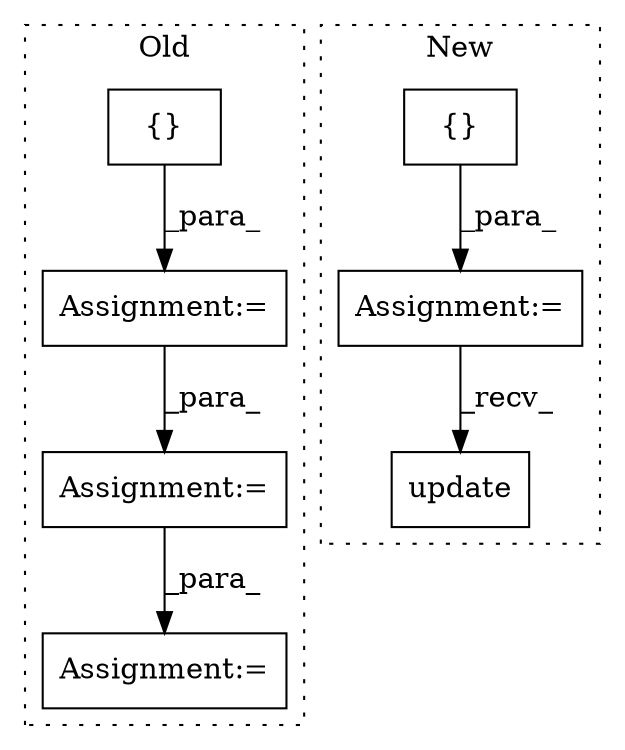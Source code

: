 digraph G {
subgraph cluster0 {
1 [label="{}" a="4" s="178,202" l="1,1" shape="box"];
3 [label="Assignment:=" a="7" s="359" l="54" shape="box"];
5 [label="Assignment:=" a="7" s="278" l="1" shape="box"];
6 [label="Assignment:=" a="7" s="165" l="1" shape="box"];
label = "Old";
style="dotted";
}
subgraph cluster1 {
2 [label="update" a="32" s="528,555" l="7,1" shape="box"];
4 [label="Assignment:=" a="7" s="220" l="1" shape="box"];
7 [label="{}" a="4" s="259,265" l="1,1" shape="box"];
label = "New";
style="dotted";
}
1 -> 6 [label="_para_"];
3 -> 5 [label="_para_"];
4 -> 2 [label="_recv_"];
6 -> 3 [label="_para_"];
7 -> 4 [label="_para_"];
}